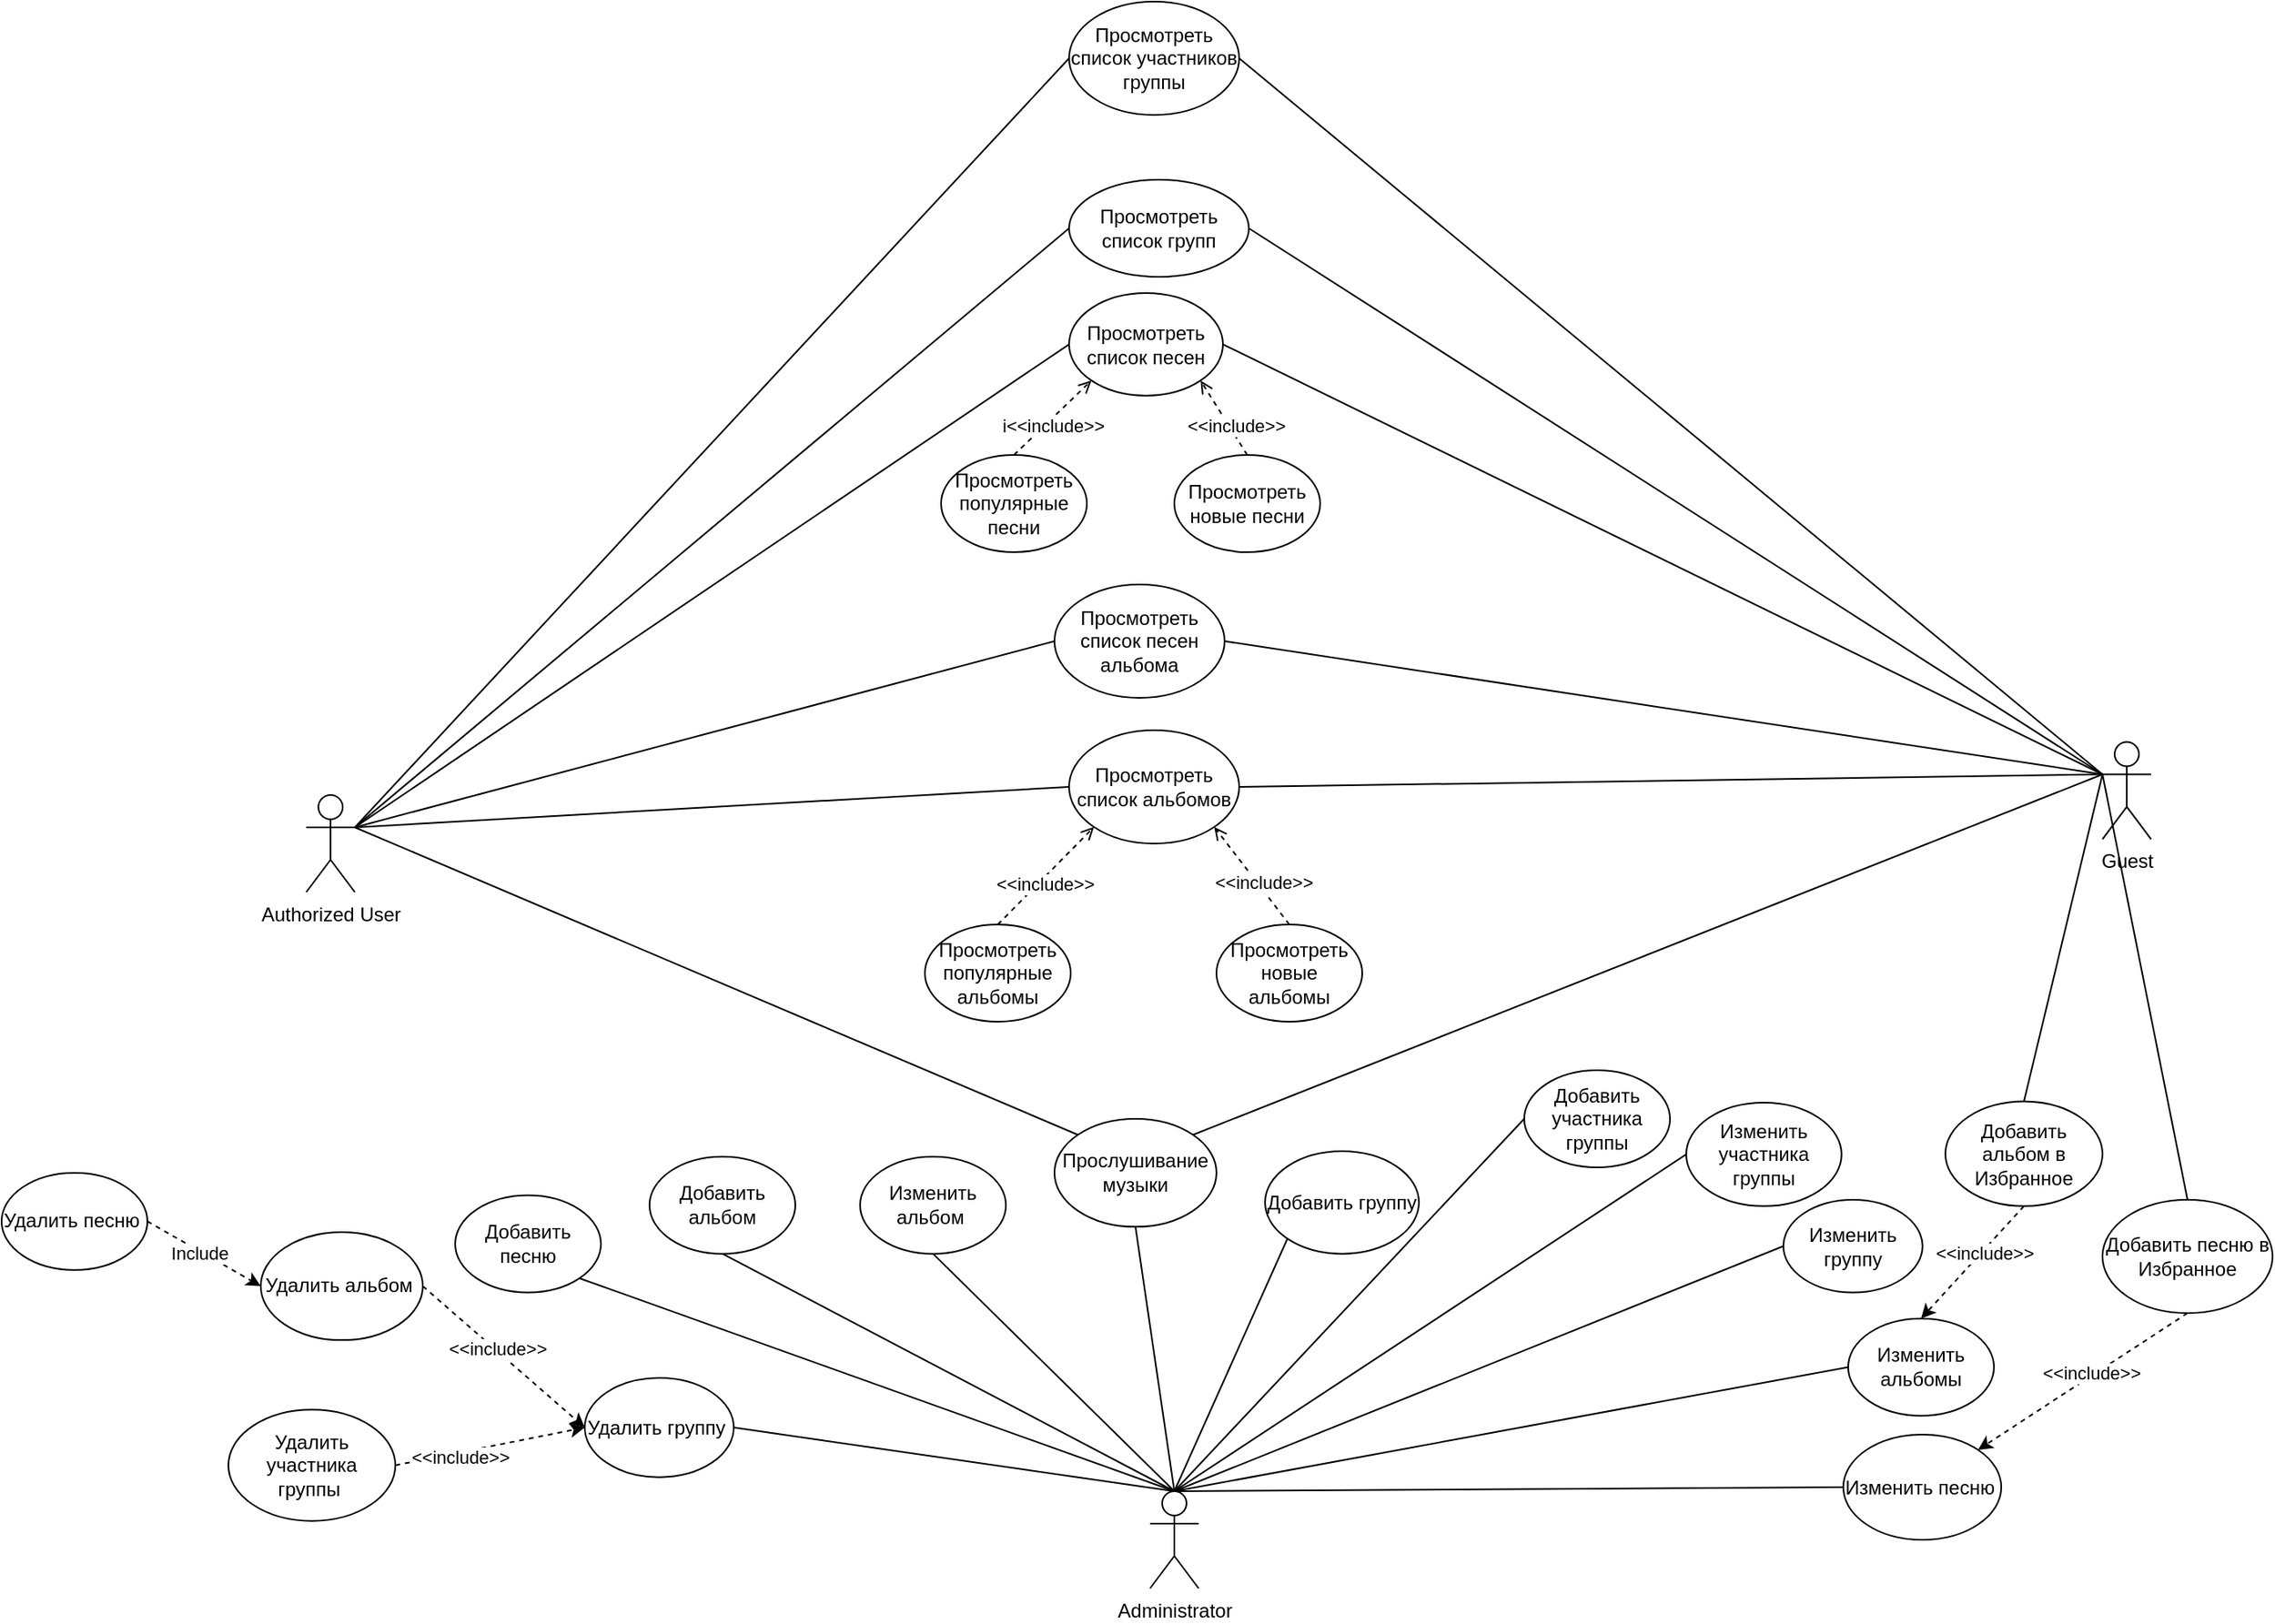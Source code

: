 <mxfile version="22.1.11" type="device">
  <diagram name="Страница — 1" id="seJKJAfwXxD1caizRnp8">
    <mxGraphModel dx="1869" dy="1746" grid="1" gridSize="10" guides="1" tooltips="1" connect="1" arrows="1" fold="1" page="1" pageScale="1" pageWidth="827" pageHeight="1169" math="0" shadow="0">
      <root>
        <mxCell id="0" />
        <mxCell id="1" parent="0" />
        <mxCell id="wyPd6PK2SkL4SnL_KBAC-1" value="Administrator" style="shape=umlActor;verticalLabelPosition=bottom;verticalAlign=top;html=1;outlineConnect=0;" parent="1" vertex="1">
          <mxGeometry x="399" y="620" width="30" height="60" as="geometry" />
        </mxCell>
        <mxCell id="wyPd6PK2SkL4SnL_KBAC-2" value="Authorized User" style="shape=umlActor;verticalLabelPosition=bottom;verticalAlign=top;html=1;outlineConnect=0;" parent="1" vertex="1">
          <mxGeometry x="-121.93" y="190" width="30" height="60" as="geometry" />
        </mxCell>
        <mxCell id="wyPd6PK2SkL4SnL_KBAC-3" value="Guest" style="shape=umlActor;verticalLabelPosition=bottom;verticalAlign=top;html=1;outlineConnect=0;" parent="1" vertex="1">
          <mxGeometry x="987" y="157.27" width="30" height="60" as="geometry" />
        </mxCell>
        <mxCell id="wyPd6PK2SkL4SnL_KBAC-4" value="Добавить песню" style="ellipse;whiteSpace=wrap;html=1;" parent="1" vertex="1">
          <mxGeometry x="-30" y="437.26" width="90" height="60" as="geometry" />
        </mxCell>
        <mxCell id="wyPd6PK2SkL4SnL_KBAC-5" value="Добавить альбом" style="ellipse;whiteSpace=wrap;html=1;" parent="1" vertex="1">
          <mxGeometry x="90" y="413.33" width="90" height="60" as="geometry" />
        </mxCell>
        <mxCell id="wyPd6PK2SkL4SnL_KBAC-6" value="Добавить группу" style="ellipse;whiteSpace=wrap;html=1;" parent="1" vertex="1">
          <mxGeometry x="470" y="410" width="95" height="63.33" as="geometry" />
        </mxCell>
        <mxCell id="wyPd6PK2SkL4SnL_KBAC-7" value="Добавить участника группы" style="ellipse;whiteSpace=wrap;html=1;" parent="1" vertex="1">
          <mxGeometry x="630" y="360" width="90.01" height="60" as="geometry" />
        </mxCell>
        <mxCell id="wyPd6PK2SkL4SnL_KBAC-8" value="Изменить участника группы" style="ellipse;whiteSpace=wrap;html=1;" parent="1" vertex="1">
          <mxGeometry x="730" y="380" width="95.9" height="63.93" as="geometry" />
        </mxCell>
        <mxCell id="wyPd6PK2SkL4SnL_KBAC-10" value="" style="endArrow=none;html=1;rounded=0;exitX=0.5;exitY=0;exitDx=0;exitDy=0;exitPerimeter=0;entryX=1;entryY=1;entryDx=0;entryDy=0;" parent="1" source="wyPd6PK2SkL4SnL_KBAC-1" target="wyPd6PK2SkL4SnL_KBAC-4" edge="1">
          <mxGeometry width="50" height="50" relative="1" as="geometry">
            <mxPoint x="390" y="330" as="sourcePoint" />
            <mxPoint x="440" y="280" as="targetPoint" />
          </mxGeometry>
        </mxCell>
        <mxCell id="wyPd6PK2SkL4SnL_KBAC-11" value="" style="endArrow=none;html=1;rounded=0;exitX=0.5;exitY=0;exitDx=0;exitDy=0;exitPerimeter=0;entryX=0.5;entryY=1;entryDx=0;entryDy=0;" parent="1" source="wyPd6PK2SkL4SnL_KBAC-1" target="wyPd6PK2SkL4SnL_KBAC-5" edge="1">
          <mxGeometry width="50" height="50" relative="1" as="geometry">
            <mxPoint x="390" y="330" as="sourcePoint" />
            <mxPoint x="440" y="280" as="targetPoint" />
          </mxGeometry>
        </mxCell>
        <mxCell id="wyPd6PK2SkL4SnL_KBAC-13" value="Изменить группу" style="ellipse;whiteSpace=wrap;html=1;" parent="1" vertex="1">
          <mxGeometry x="790" y="440" width="85.9" height="57.26" as="geometry" />
        </mxCell>
        <mxCell id="wyPd6PK2SkL4SnL_KBAC-14" value="Изменить альбом&amp;nbsp;" style="ellipse;whiteSpace=wrap;html=1;" parent="1" vertex="1">
          <mxGeometry x="220" y="413.33" width="90" height="60" as="geometry" />
        </mxCell>
        <mxCell id="wyPd6PK2SkL4SnL_KBAC-15" value="Изменить песню&amp;nbsp;" style="ellipse;whiteSpace=wrap;html=1;" parent="1" vertex="1">
          <mxGeometry x="827" y="585" width="97.51" height="65" as="geometry" />
        </mxCell>
        <mxCell id="wyPd6PK2SkL4SnL_KBAC-34" style="rounded=0;orthogonalLoop=1;jettySize=auto;html=1;exitX=1;exitY=0.5;exitDx=0;exitDy=0;entryX=0;entryY=0.5;entryDx=0;entryDy=0;dashed=1;" parent="1" source="wyPd6PK2SkL4SnL_KBAC-16" target="wyPd6PK2SkL4SnL_KBAC-18" edge="1">
          <mxGeometry relative="1" as="geometry" />
        </mxCell>
        <mxCell id="wyPd6PK2SkL4SnL_KBAC-35" value="&amp;lt;&amp;lt;include&amp;gt;&amp;gt;" style="edgeLabel;html=1;align=center;verticalAlign=middle;resizable=0;points=[];" parent="wyPd6PK2SkL4SnL_KBAC-34" vertex="1" connectable="0">
          <mxGeometry x="-0.102" y="1" relative="1" as="geometry">
            <mxPoint as="offset" />
          </mxGeometry>
        </mxCell>
        <mxCell id="wyPd6PK2SkL4SnL_KBAC-16" value="Удалить альбом&amp;nbsp;" style="ellipse;whiteSpace=wrap;html=1;" parent="1" vertex="1">
          <mxGeometry x="-150" y="460" width="100" height="66.66" as="geometry" />
        </mxCell>
        <mxCell id="wyPd6PK2SkL4SnL_KBAC-32" style="rounded=0;orthogonalLoop=1;jettySize=auto;html=1;exitX=1;exitY=0.5;exitDx=0;exitDy=0;dashed=1;entryX=0;entryY=0.5;entryDx=0;entryDy=0;" parent="1" source="wyPd6PK2SkL4SnL_KBAC-17" target="wyPd6PK2SkL4SnL_KBAC-16" edge="1">
          <mxGeometry relative="1" as="geometry">
            <mxPoint x="-120" y="410" as="targetPoint" />
          </mxGeometry>
        </mxCell>
        <mxCell id="wyPd6PK2SkL4SnL_KBAC-33" value="Include" style="edgeLabel;html=1;align=center;verticalAlign=middle;resizable=0;points=[];" parent="wyPd6PK2SkL4SnL_KBAC-32" vertex="1" connectable="0">
          <mxGeometry x="-0.097" y="-2" relative="1" as="geometry">
            <mxPoint x="1" as="offset" />
          </mxGeometry>
        </mxCell>
        <mxCell id="wyPd6PK2SkL4SnL_KBAC-17" value="Удалить песню&amp;nbsp;" style="ellipse;whiteSpace=wrap;html=1;" parent="1" vertex="1">
          <mxGeometry x="-310" y="423.33" width="90" height="60" as="geometry" />
        </mxCell>
        <mxCell id="wyPd6PK2SkL4SnL_KBAC-18" value="Удалить группу&amp;nbsp;" style="ellipse;whiteSpace=wrap;html=1;" parent="1" vertex="1">
          <mxGeometry x="50" y="550" width="92" height="61.33" as="geometry" />
        </mxCell>
        <mxCell id="wyPd6PK2SkL4SnL_KBAC-37" style="rounded=0;orthogonalLoop=1;jettySize=auto;html=1;exitX=1;exitY=0.5;exitDx=0;exitDy=0;entryX=0;entryY=0.5;entryDx=0;entryDy=0;dashed=1;" parent="1" source="wyPd6PK2SkL4SnL_KBAC-19" target="wyPd6PK2SkL4SnL_KBAC-18" edge="1">
          <mxGeometry relative="1" as="geometry" />
        </mxCell>
        <mxCell id="wyPd6PK2SkL4SnL_KBAC-38" value="&amp;lt;&amp;lt;include&amp;gt;&amp;gt;" style="edgeLabel;html=1;align=center;verticalAlign=middle;resizable=0;points=[];" parent="wyPd6PK2SkL4SnL_KBAC-37" vertex="1" connectable="0">
          <mxGeometry x="-0.329" y="-2" relative="1" as="geometry">
            <mxPoint y="1" as="offset" />
          </mxGeometry>
        </mxCell>
        <mxCell id="wyPd6PK2SkL4SnL_KBAC-19" value="Удалить участника группы&amp;nbsp;" style="ellipse;whiteSpace=wrap;html=1;" parent="1" vertex="1">
          <mxGeometry x="-170" y="569.62" width="103.07" height="68.71" as="geometry" />
        </mxCell>
        <mxCell id="wyPd6PK2SkL4SnL_KBAC-20" value="Просмотреть список песен" style="ellipse;whiteSpace=wrap;html=1;" parent="1" vertex="1">
          <mxGeometry x="349" y="-120" width="95" height="63.33" as="geometry" />
        </mxCell>
        <mxCell id="wyPd6PK2SkL4SnL_KBAC-21" value="Просмотреть список альбомов" style="ellipse;whiteSpace=wrap;html=1;" parent="1" vertex="1">
          <mxGeometry x="349" y="150" width="105.01" height="70" as="geometry" />
        </mxCell>
        <mxCell id="wyPd6PK2SkL4SnL_KBAC-22" value="Просмотреть список песен альбома" style="ellipse;whiteSpace=wrap;html=1;" parent="1" vertex="1">
          <mxGeometry x="340" y="60" width="105.01" height="70" as="geometry" />
        </mxCell>
        <mxCell id="wyPd6PK2SkL4SnL_KBAC-23" value="Просмотреть список групп" style="ellipse;whiteSpace=wrap;html=1;" parent="1" vertex="1">
          <mxGeometry x="349" y="-190" width="111" height="60" as="geometry" />
        </mxCell>
        <mxCell id="wyPd6PK2SkL4SnL_KBAC-24" value="Прослушивание музыки" style="ellipse;whiteSpace=wrap;html=1;" parent="1" vertex="1">
          <mxGeometry x="340" y="390" width="100" height="66.66" as="geometry" />
        </mxCell>
        <mxCell id="wyPd6PK2SkL4SnL_KBAC-25" value="Просмотреть список участников группы" style="ellipse;whiteSpace=wrap;html=1;" parent="1" vertex="1">
          <mxGeometry x="349" y="-300" width="105.01" height="70" as="geometry" />
        </mxCell>
        <mxCell id="wyPd6PK2SkL4SnL_KBAC-26" value="Добавить песню в Избранное" style="ellipse;whiteSpace=wrap;html=1;" parent="1" vertex="1">
          <mxGeometry x="987" y="440" width="104.99" height="69.99" as="geometry" />
        </mxCell>
        <mxCell id="wyPd6PK2SkL4SnL_KBAC-60" style="rounded=0;orthogonalLoop=1;jettySize=auto;html=1;exitX=0.5;exitY=1;exitDx=0;exitDy=0;entryX=0.5;entryY=0;entryDx=0;entryDy=0;dashed=1;" parent="1" source="wyPd6PK2SkL4SnL_KBAC-27" target="wyPd6PK2SkL4SnL_KBAC-39" edge="1">
          <mxGeometry relative="1" as="geometry" />
        </mxCell>
        <mxCell id="wyPd6PK2SkL4SnL_KBAC-62" value="&amp;lt;&amp;lt;include&amp;gt;&amp;gt;" style="edgeLabel;html=1;align=center;verticalAlign=middle;resizable=0;points=[];" parent="wyPd6PK2SkL4SnL_KBAC-60" vertex="1" connectable="0">
          <mxGeometry x="-0.19" y="1" relative="1" as="geometry">
            <mxPoint as="offset" />
          </mxGeometry>
        </mxCell>
        <mxCell id="wyPd6PK2SkL4SnL_KBAC-27" value="Добавить альбом в Избранное" style="ellipse;whiteSpace=wrap;html=1;" parent="1" vertex="1">
          <mxGeometry x="890" y="379.27" width="97" height="64.66" as="geometry" />
        </mxCell>
        <mxCell id="wyPd6PK2SkL4SnL_KBAC-28" value="" style="endArrow=none;html=1;rounded=0;exitX=0.5;exitY=0;exitDx=0;exitDy=0;exitPerimeter=0;entryX=0;entryY=1;entryDx=0;entryDy=0;" parent="1" source="wyPd6PK2SkL4SnL_KBAC-1" target="wyPd6PK2SkL4SnL_KBAC-6" edge="1">
          <mxGeometry width="50" height="50" relative="1" as="geometry">
            <mxPoint x="390" y="440" as="sourcePoint" />
            <mxPoint x="440" y="390" as="targetPoint" />
          </mxGeometry>
        </mxCell>
        <mxCell id="wyPd6PK2SkL4SnL_KBAC-29" value="" style="endArrow=none;html=1;rounded=0;exitX=0.5;exitY=0;exitDx=0;exitDy=0;exitPerimeter=0;entryX=0;entryY=0.5;entryDx=0;entryDy=0;" parent="1" source="wyPd6PK2SkL4SnL_KBAC-1" target="wyPd6PK2SkL4SnL_KBAC-7" edge="1">
          <mxGeometry width="50" height="50" relative="1" as="geometry">
            <mxPoint x="424" y="460" as="sourcePoint" />
            <mxPoint x="501" y="375" as="targetPoint" />
          </mxGeometry>
        </mxCell>
        <mxCell id="wyPd6PK2SkL4SnL_KBAC-30" value="" style="endArrow=none;html=1;rounded=0;entryX=0;entryY=0.5;entryDx=0;entryDy=0;exitX=0.5;exitY=0;exitDx=0;exitDy=0;exitPerimeter=0;" parent="1" source="wyPd6PK2SkL4SnL_KBAC-1" target="wyPd6PK2SkL4SnL_KBAC-8" edge="1">
          <mxGeometry width="50" height="50" relative="1" as="geometry">
            <mxPoint x="420" y="450" as="sourcePoint" />
            <mxPoint x="710" y="443" as="targetPoint" />
          </mxGeometry>
        </mxCell>
        <mxCell id="wyPd6PK2SkL4SnL_KBAC-31" value="" style="endArrow=none;html=1;rounded=0;exitX=1;exitY=0.5;exitDx=0;exitDy=0;entryX=0.5;entryY=0;entryDx=0;entryDy=0;entryPerimeter=0;" parent="1" source="wyPd6PK2SkL4SnL_KBAC-18" target="wyPd6PK2SkL4SnL_KBAC-1" edge="1">
          <mxGeometry width="50" height="50" relative="1" as="geometry">
            <mxPoint x="390" y="630" as="sourcePoint" />
            <mxPoint x="410" y="450" as="targetPoint" />
          </mxGeometry>
        </mxCell>
        <mxCell id="wyPd6PK2SkL4SnL_KBAC-39" value="Изменить альбомы" style="ellipse;whiteSpace=wrap;html=1;" parent="1" vertex="1">
          <mxGeometry x="830" y="513.33" width="90" height="60" as="geometry" />
        </mxCell>
        <mxCell id="wyPd6PK2SkL4SnL_KBAC-40" value="" style="endArrow=none;html=1;rounded=0;entryX=0;entryY=0.5;entryDx=0;entryDy=0;exitX=0.5;exitY=0;exitDx=0;exitDy=0;exitPerimeter=0;" parent="1" source="wyPd6PK2SkL4SnL_KBAC-1" target="wyPd6PK2SkL4SnL_KBAC-13" edge="1">
          <mxGeometry width="50" height="50" relative="1" as="geometry">
            <mxPoint x="410" y="450" as="sourcePoint" />
            <mxPoint x="600" y="580" as="targetPoint" />
          </mxGeometry>
        </mxCell>
        <mxCell id="wyPd6PK2SkL4SnL_KBAC-41" value="" style="endArrow=none;html=1;rounded=0;entryX=0.5;entryY=1;entryDx=0;entryDy=0;exitX=0.5;exitY=0;exitDx=0;exitDy=0;exitPerimeter=0;" parent="1" source="wyPd6PK2SkL4SnL_KBAC-1" target="wyPd6PK2SkL4SnL_KBAC-14" edge="1">
          <mxGeometry width="50" height="50" relative="1" as="geometry">
            <mxPoint x="420" y="540" as="sourcePoint" />
            <mxPoint x="765" y="537" as="targetPoint" />
          </mxGeometry>
        </mxCell>
        <mxCell id="wyPd6PK2SkL4SnL_KBAC-43" value="" style="endArrow=none;html=1;rounded=0;entryX=0;entryY=0.5;entryDx=0;entryDy=0;exitX=0.5;exitY=0;exitDx=0;exitDy=0;exitPerimeter=0;" parent="1" source="wyPd6PK2SkL4SnL_KBAC-1" target="wyPd6PK2SkL4SnL_KBAC-39" edge="1">
          <mxGeometry width="50" height="50" relative="1" as="geometry">
            <mxPoint x="390" y="550" as="sourcePoint" />
            <mxPoint x="440" y="500" as="targetPoint" />
          </mxGeometry>
        </mxCell>
        <mxCell id="wyPd6PK2SkL4SnL_KBAC-44" value="" style="endArrow=none;html=1;rounded=0;exitX=0.5;exitY=0;exitDx=0;exitDy=0;exitPerimeter=0;entryX=0;entryY=0.5;entryDx=0;entryDy=0;" parent="1" source="wyPd6PK2SkL4SnL_KBAC-1" target="wyPd6PK2SkL4SnL_KBAC-15" edge="1">
          <mxGeometry width="50" height="50" relative="1" as="geometry">
            <mxPoint x="520" y="390" as="sourcePoint" />
            <mxPoint x="570" y="340" as="targetPoint" />
          </mxGeometry>
        </mxCell>
        <mxCell id="wyPd6PK2SkL4SnL_KBAC-45" value="" style="endArrow=none;html=1;rounded=0;entryX=0.5;entryY=1;entryDx=0;entryDy=0;exitX=0.5;exitY=0;exitDx=0;exitDy=0;exitPerimeter=0;" parent="1" source="wyPd6PK2SkL4SnL_KBAC-1" target="wyPd6PK2SkL4SnL_KBAC-24" edge="1">
          <mxGeometry width="50" height="50" relative="1" as="geometry">
            <mxPoint x="520" y="390" as="sourcePoint" />
            <mxPoint x="570" y="340" as="targetPoint" />
          </mxGeometry>
        </mxCell>
        <mxCell id="wyPd6PK2SkL4SnL_KBAC-61" style="rounded=0;orthogonalLoop=1;jettySize=auto;html=1;exitX=0.5;exitY=1;exitDx=0;exitDy=0;entryX=1;entryY=0;entryDx=0;entryDy=0;dashed=1;" parent="1" source="wyPd6PK2SkL4SnL_KBAC-26" target="wyPd6PK2SkL4SnL_KBAC-15" edge="1">
          <mxGeometry relative="1" as="geometry" />
        </mxCell>
        <mxCell id="wyPd6PK2SkL4SnL_KBAC-63" value="&amp;lt;&amp;lt;include&amp;gt;&amp;gt;" style="edgeLabel;html=1;align=center;verticalAlign=middle;resizable=0;points=[];" parent="wyPd6PK2SkL4SnL_KBAC-61" vertex="1" connectable="0">
          <mxGeometry x="-0.086" y="-2" relative="1" as="geometry">
            <mxPoint as="offset" />
          </mxGeometry>
        </mxCell>
        <mxCell id="wyPd6PK2SkL4SnL_KBAC-65" value="" style="endArrow=none;html=1;rounded=0;exitX=1;exitY=0.333;exitDx=0;exitDy=0;exitPerimeter=0;entryX=0;entryY=0.5;entryDx=0;entryDy=0;" parent="1" source="wyPd6PK2SkL4SnL_KBAC-2" target="wyPd6PK2SkL4SnL_KBAC-25" edge="1">
          <mxGeometry width="50" height="50" relative="1" as="geometry">
            <mxPoint x="90" y="-170" as="sourcePoint" />
            <mxPoint x="140" y="-220" as="targetPoint" />
          </mxGeometry>
        </mxCell>
        <mxCell id="wyPd6PK2SkL4SnL_KBAC-66" value="" style="endArrow=none;html=1;rounded=0;entryX=0;entryY=0.5;entryDx=0;entryDy=0;exitX=1;exitY=0.333;exitDx=0;exitDy=0;exitPerimeter=0;" parent="1" source="wyPd6PK2SkL4SnL_KBAC-2" target="wyPd6PK2SkL4SnL_KBAC-23" edge="1">
          <mxGeometry width="50" height="50" relative="1" as="geometry">
            <mxPoint x="60" y="-390" as="sourcePoint" />
            <mxPoint x="200" y="-130" as="targetPoint" />
          </mxGeometry>
        </mxCell>
        <mxCell id="wyPd6PK2SkL4SnL_KBAC-67" value="" style="endArrow=none;html=1;rounded=0;entryX=0;entryY=0.5;entryDx=0;entryDy=0;exitX=1;exitY=0.333;exitDx=0;exitDy=0;exitPerimeter=0;" parent="1" source="wyPd6PK2SkL4SnL_KBAC-2" target="wyPd6PK2SkL4SnL_KBAC-20" edge="1">
          <mxGeometry width="50" height="50" relative="1" as="geometry">
            <mxPoint x="-80" y="-330" as="sourcePoint" />
            <mxPoint x="360" y="-130" as="targetPoint" />
          </mxGeometry>
        </mxCell>
        <mxCell id="wyPd6PK2SkL4SnL_KBAC-68" value="" style="endArrow=none;html=1;rounded=0;entryX=0;entryY=0.5;entryDx=0;entryDy=0;exitX=1;exitY=0.333;exitDx=0;exitDy=0;exitPerimeter=0;" parent="1" source="wyPd6PK2SkL4SnL_KBAC-2" target="wyPd6PK2SkL4SnL_KBAC-21" edge="1">
          <mxGeometry width="50" height="50" relative="1" as="geometry">
            <mxPoint x="-80" y="-330" as="sourcePoint" />
            <mxPoint x="530" y="-130" as="targetPoint" />
          </mxGeometry>
        </mxCell>
        <mxCell id="wyPd6PK2SkL4SnL_KBAC-69" value="" style="endArrow=none;html=1;rounded=0;entryX=0;entryY=0.5;entryDx=0;entryDy=0;exitX=1;exitY=0.333;exitDx=0;exitDy=0;exitPerimeter=0;" parent="1" source="wyPd6PK2SkL4SnL_KBAC-2" target="wyPd6PK2SkL4SnL_KBAC-22" edge="1">
          <mxGeometry width="50" height="50" relative="1" as="geometry">
            <mxPoint x="-80" y="-330" as="sourcePoint" />
            <mxPoint x="680" y="-130" as="targetPoint" />
          </mxGeometry>
        </mxCell>
        <mxCell id="wyPd6PK2SkL4SnL_KBAC-71" value="" style="endArrow=none;html=1;rounded=0;entryX=1;entryY=0.5;entryDx=0;entryDy=0;exitX=0;exitY=0.333;exitDx=0;exitDy=0;exitPerimeter=0;" parent="1" source="wyPd6PK2SkL4SnL_KBAC-3" target="wyPd6PK2SkL4SnL_KBAC-25" edge="1">
          <mxGeometry width="50" height="50" relative="1" as="geometry">
            <mxPoint x="970" y="90" as="sourcePoint" />
            <mxPoint x="370" y="-70" as="targetPoint" />
          </mxGeometry>
        </mxCell>
        <mxCell id="wyPd6PK2SkL4SnL_KBAC-72" value="" style="endArrow=none;html=1;rounded=0;exitX=0;exitY=0.333;exitDx=0;exitDy=0;exitPerimeter=0;entryX=1;entryY=0.5;entryDx=0;entryDy=0;" parent="1" source="wyPd6PK2SkL4SnL_KBAC-3" target="wyPd6PK2SkL4SnL_KBAC-23" edge="1">
          <mxGeometry width="50" height="50" relative="1" as="geometry">
            <mxPoint x="-80" y="130" as="sourcePoint" />
            <mxPoint x="171" y="-85" as="targetPoint" />
          </mxGeometry>
        </mxCell>
        <mxCell id="wyPd6PK2SkL4SnL_KBAC-73" value="" style="endArrow=none;html=1;rounded=0;exitX=0;exitY=0.333;exitDx=0;exitDy=0;exitPerimeter=0;entryX=1;entryY=0.5;entryDx=0;entryDy=0;" parent="1" source="wyPd6PK2SkL4SnL_KBAC-3" target="wyPd6PK2SkL4SnL_KBAC-20" edge="1">
          <mxGeometry width="50" height="50" relative="1" as="geometry">
            <mxPoint x="-80" y="130" as="sourcePoint" />
            <mxPoint x="331" y="-85" as="targetPoint" />
          </mxGeometry>
        </mxCell>
        <mxCell id="wyPd6PK2SkL4SnL_KBAC-74" value="" style="endArrow=none;html=1;rounded=0;entryX=1;entryY=0.5;entryDx=0;entryDy=0;exitX=0;exitY=0.333;exitDx=0;exitDy=0;exitPerimeter=0;" parent="1" source="wyPd6PK2SkL4SnL_KBAC-3" target="wyPd6PK2SkL4SnL_KBAC-21" edge="1">
          <mxGeometry width="50" height="50" relative="1" as="geometry">
            <mxPoint x="460" y="-20" as="sourcePoint" />
            <mxPoint x="510" y="-70" as="targetPoint" />
          </mxGeometry>
        </mxCell>
        <mxCell id="wyPd6PK2SkL4SnL_KBAC-75" value="" style="endArrow=none;html=1;rounded=0;exitX=1;exitY=0.5;exitDx=0;exitDy=0;entryX=0;entryY=0.333;entryDx=0;entryDy=0;entryPerimeter=0;" parent="1" source="wyPd6PK2SkL4SnL_KBAC-22" target="wyPd6PK2SkL4SnL_KBAC-3" edge="1">
          <mxGeometry width="50" height="50" relative="1" as="geometry">
            <mxPoint x="620" y="-110" as="sourcePoint" />
            <mxPoint x="1120" y="-90" as="targetPoint" />
          </mxGeometry>
        </mxCell>
        <mxCell id="wyPd6PK2SkL4SnL_KBAC-76" value="" style="endArrow=none;html=1;rounded=0;exitX=1;exitY=0;exitDx=0;exitDy=0;entryX=0;entryY=0.333;entryDx=0;entryDy=0;entryPerimeter=0;" parent="1" source="wyPd6PK2SkL4SnL_KBAC-24" target="wyPd6PK2SkL4SnL_KBAC-3" edge="1">
          <mxGeometry width="50" height="50" relative="1" as="geometry">
            <mxPoint x="620" y="170" as="sourcePoint" />
            <mxPoint x="1120" y="-90" as="targetPoint" />
          </mxGeometry>
        </mxCell>
        <mxCell id="wyPd6PK2SkL4SnL_KBAC-77" value="" style="endArrow=none;html=1;rounded=0;entryX=1;entryY=0.333;entryDx=0;entryDy=0;entryPerimeter=0;exitX=0;exitY=0;exitDx=0;exitDy=0;" parent="1" source="wyPd6PK2SkL4SnL_KBAC-24" target="wyPd6PK2SkL4SnL_KBAC-2" edge="1">
          <mxGeometry width="50" height="50" relative="1" as="geometry">
            <mxPoint x="310" y="170" as="sourcePoint" />
            <mxPoint x="360" y="120" as="targetPoint" />
          </mxGeometry>
        </mxCell>
        <mxCell id="wyPd6PK2SkL4SnL_KBAC-78" value="" style="endArrow=none;html=1;rounded=0;entryX=0;entryY=0.333;entryDx=0;entryDy=0;entryPerimeter=0;exitX=0.5;exitY=0;exitDx=0;exitDy=0;" parent="1" source="wyPd6PK2SkL4SnL_KBAC-27" target="wyPd6PK2SkL4SnL_KBAC-3" edge="1">
          <mxGeometry width="50" height="50" relative="1" as="geometry">
            <mxPoint x="740" y="-20" as="sourcePoint" />
            <mxPoint x="790" y="-70" as="targetPoint" />
          </mxGeometry>
        </mxCell>
        <mxCell id="wyPd6PK2SkL4SnL_KBAC-79" value="" style="endArrow=none;html=1;rounded=0;entryX=0;entryY=0.333;entryDx=0;entryDy=0;entryPerimeter=0;exitX=0.5;exitY=0;exitDx=0;exitDy=0;" parent="1" source="wyPd6PK2SkL4SnL_KBAC-26" target="wyPd6PK2SkL4SnL_KBAC-3" edge="1">
          <mxGeometry width="50" height="50" relative="1" as="geometry">
            <mxPoint x="1054" y="443.93" as="sourcePoint" />
            <mxPoint x="817" y="-82.73" as="targetPoint" />
          </mxGeometry>
        </mxCell>
        <mxCell id="wyPd6PK2SkL4SnL_KBAC-82" style="rounded=0;orthogonalLoop=1;jettySize=auto;html=1;exitX=0.5;exitY=0;exitDx=0;exitDy=0;entryX=0;entryY=1;entryDx=0;entryDy=0;dashed=1;endArrow=open;endFill=0;" parent="1" source="wyPd6PK2SkL4SnL_KBAC-80" target="wyPd6PK2SkL4SnL_KBAC-20" edge="1">
          <mxGeometry relative="1" as="geometry" />
        </mxCell>
        <mxCell id="wyPd6PK2SkL4SnL_KBAC-84" value="i&amp;lt;&amp;lt;include&amp;gt;&amp;gt;" style="edgeLabel;html=1;align=center;verticalAlign=middle;resizable=0;points=[];" parent="wyPd6PK2SkL4SnL_KBAC-82" vertex="1" connectable="0">
          <mxGeometry x="-0.093" y="-3" relative="1" as="geometry">
            <mxPoint as="offset" />
          </mxGeometry>
        </mxCell>
        <mxCell id="wyPd6PK2SkL4SnL_KBAC-80" value="Просмотреть популярные песни" style="ellipse;whiteSpace=wrap;html=1;" parent="1" vertex="1">
          <mxGeometry x="270" y="-20" width="90" height="60" as="geometry" />
        </mxCell>
        <mxCell id="wyPd6PK2SkL4SnL_KBAC-83" style="rounded=0;orthogonalLoop=1;jettySize=auto;html=1;exitX=0.5;exitY=0;exitDx=0;exitDy=0;entryX=1;entryY=1;entryDx=0;entryDy=0;dashed=1;endArrow=open;endFill=0;" parent="1" source="wyPd6PK2SkL4SnL_KBAC-81" target="wyPd6PK2SkL4SnL_KBAC-20" edge="1">
          <mxGeometry relative="1" as="geometry" />
        </mxCell>
        <mxCell id="wyPd6PK2SkL4SnL_KBAC-85" value="&amp;lt;&amp;lt;include&amp;gt;&amp;gt;" style="edgeLabel;html=1;align=center;verticalAlign=middle;resizable=0;points=[];" parent="wyPd6PK2SkL4SnL_KBAC-83" vertex="1" connectable="0">
          <mxGeometry x="0.058" y="1" relative="1" as="geometry">
            <mxPoint x="9" y="5" as="offset" />
          </mxGeometry>
        </mxCell>
        <mxCell id="wyPd6PK2SkL4SnL_KBAC-81" value="Просмотреть новые песни" style="ellipse;whiteSpace=wrap;html=1;" parent="1" vertex="1">
          <mxGeometry x="414" y="-20" width="90.01" height="60" as="geometry" />
        </mxCell>
        <mxCell id="wyPd6PK2SkL4SnL_KBAC-86" style="rounded=0;orthogonalLoop=1;jettySize=auto;html=1;exitX=0.5;exitY=0;exitDx=0;exitDy=0;entryX=0;entryY=1;entryDx=0;entryDy=0;dashed=1;endArrow=open;endFill=0;" parent="1" source="wyPd6PK2SkL4SnL_KBAC-88" target="wyPd6PK2SkL4SnL_KBAC-21" edge="1">
          <mxGeometry relative="1" as="geometry">
            <mxPoint x="360" y="120" as="targetPoint" />
          </mxGeometry>
        </mxCell>
        <mxCell id="wyPd6PK2SkL4SnL_KBAC-87" value="&amp;lt;&amp;lt;include&amp;gt;&amp;gt;" style="edgeLabel;html=1;align=center;verticalAlign=middle;resizable=0;points=[];" parent="wyPd6PK2SkL4SnL_KBAC-86" vertex="1" connectable="0">
          <mxGeometry x="-0.093" y="-3" relative="1" as="geometry">
            <mxPoint as="offset" />
          </mxGeometry>
        </mxCell>
        <mxCell id="wyPd6PK2SkL4SnL_KBAC-88" value="Просмотреть популярные альбомы" style="ellipse;whiteSpace=wrap;html=1;" parent="1" vertex="1">
          <mxGeometry x="260" y="270" width="90.01" height="60" as="geometry" />
        </mxCell>
        <mxCell id="wyPd6PK2SkL4SnL_KBAC-89" style="rounded=0;orthogonalLoop=1;jettySize=auto;html=1;exitX=0.5;exitY=0;exitDx=0;exitDy=0;dashed=1;endArrow=open;endFill=0;entryX=1;entryY=1;entryDx=0;entryDy=0;" parent="1" source="wyPd6PK2SkL4SnL_KBAC-91" target="wyPd6PK2SkL4SnL_KBAC-21" edge="1">
          <mxGeometry relative="1" as="geometry">
            <mxPoint x="418" y="120" as="targetPoint" />
          </mxGeometry>
        </mxCell>
        <mxCell id="wyPd6PK2SkL4SnL_KBAC-90" value="&amp;lt;&amp;lt;include&amp;gt;&amp;gt;" style="edgeLabel;html=1;align=center;verticalAlign=middle;resizable=0;points=[];" parent="wyPd6PK2SkL4SnL_KBAC-89" vertex="1" connectable="0">
          <mxGeometry x="0.058" y="1" relative="1" as="geometry">
            <mxPoint x="9" y="5" as="offset" />
          </mxGeometry>
        </mxCell>
        <mxCell id="wyPd6PK2SkL4SnL_KBAC-91" value="Просмотреть новые альбомы" style="ellipse;whiteSpace=wrap;html=1;" parent="1" vertex="1">
          <mxGeometry x="440" y="270" width="90" height="60" as="geometry" />
        </mxCell>
      </root>
    </mxGraphModel>
  </diagram>
</mxfile>
